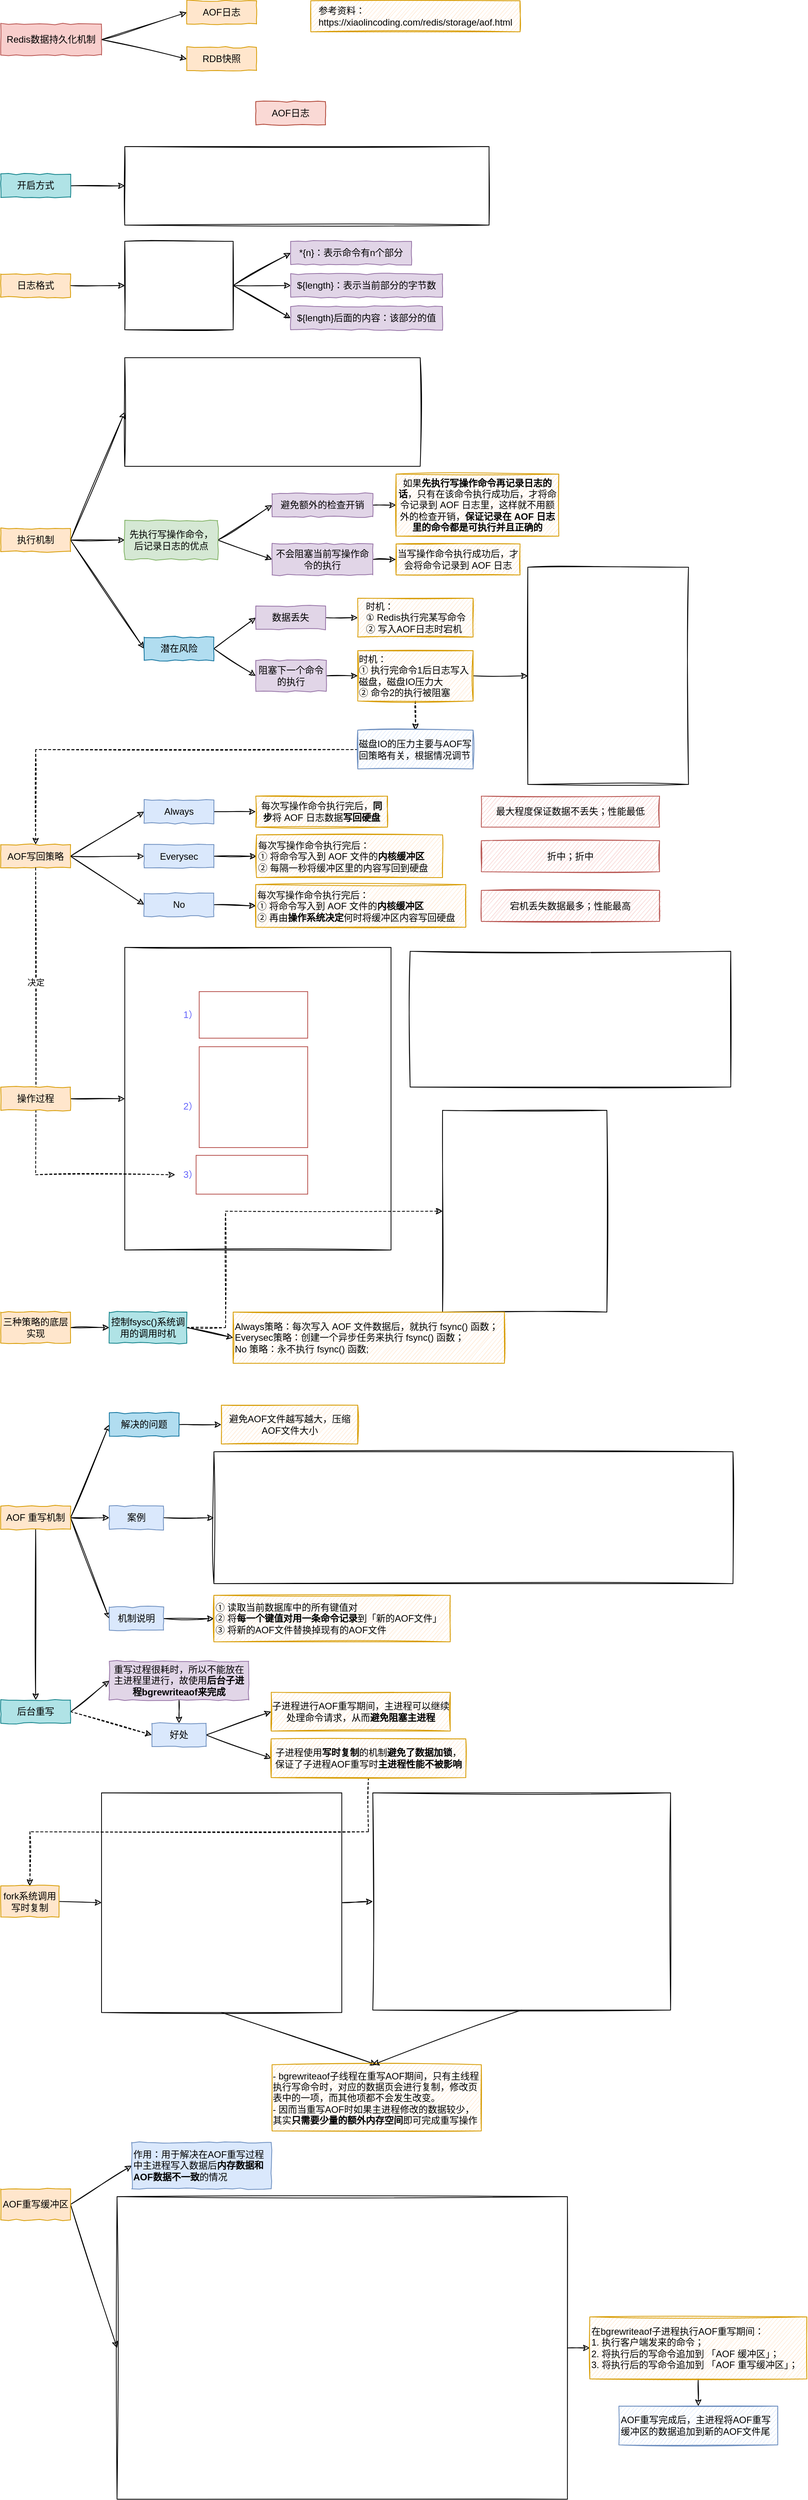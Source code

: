 <mxfile>
    <diagram id="YsbbRHAP8pMQUdsHkCIG" name="第 1 页">
        <mxGraphModel dx="968" dy="558" grid="1" gridSize="10" guides="1" tooltips="1" connect="1" arrows="1" fold="1" page="1" pageScale="1" pageWidth="827" pageHeight="1169" math="0" shadow="0">
            <root>
                <mxCell id="0"/>
                <mxCell id="1" parent="0"/>
                <mxCell id="89" style="edgeStyle=orthogonalEdgeStyle;rounded=0;sketch=1;html=1;exitX=1;exitY=0.5;exitDx=0;exitDy=0;fontColor=#000000;dashed=1;entryX=0;entryY=0.5;entryDx=0;entryDy=0;" edge="1" parent="1" source="86" target="88">
                    <mxGeometry relative="1" as="geometry">
                        <mxPoint x="580" y="1630" as="targetPoint"/>
                        <Array as="points">
                            <mxPoint x="330" y="1740"/>
                            <mxPoint x="330" y="1590"/>
                        </Array>
                    </mxGeometry>
                </mxCell>
                <mxCell id="6" style="edgeStyle=none;html=1;exitX=1;exitY=0.5;exitDx=0;exitDy=0;entryX=0;entryY=0.5;entryDx=0;entryDy=0;sketch=1;" parent="1" source="2" target="4" edge="1">
                    <mxGeometry relative="1" as="geometry"/>
                </mxCell>
                <mxCell id="7" style="edgeStyle=none;html=1;exitX=1;exitY=0.5;exitDx=0;exitDy=0;entryX=0;entryY=0.5;entryDx=0;entryDy=0;sketch=1;" parent="1" source="2" target="5" edge="1">
                    <mxGeometry relative="1" as="geometry"/>
                </mxCell>
                <mxCell id="2" value="Redis数据持久化机制" style="rounded=0;whiteSpace=wrap;html=1;comic=1;fillColor=#f8cecc;strokeColor=#b85450;" parent="1" vertex="1">
                    <mxGeometry x="40" y="60" width="130" height="40" as="geometry"/>
                </mxCell>
                <mxCell id="4" value="AOF日志" style="rounded=0;whiteSpace=wrap;html=1;comic=1;fillColor=#ffe6cc;strokeColor=#d79b00;" parent="1" vertex="1">
                    <mxGeometry x="280" y="30" width="90" height="30" as="geometry"/>
                </mxCell>
                <mxCell id="5" value="RDB快照" style="rounded=0;whiteSpace=wrap;html=1;comic=1;fillColor=#ffe6cc;strokeColor=#d79b00;" parent="1" vertex="1">
                    <mxGeometry x="280" y="90" width="90" height="30" as="geometry"/>
                </mxCell>
                <mxCell id="13" style="edgeStyle=none;html=1;exitX=1;exitY=0.5;exitDx=0;exitDy=0;entryX=0;entryY=0.5;entryDx=0;entryDy=0;sketch=1;" edge="1" parent="1" source="9" target="12">
                    <mxGeometry relative="1" as="geometry"/>
                </mxCell>
                <mxCell id="9" value="开启方式" style="rounded=0;whiteSpace=wrap;html=1;comic=1;fillColor=#b0e3e6;strokeColor=#0e8088;" vertex="1" parent="1">
                    <mxGeometry x="40" y="253.46" width="90" height="30" as="geometry"/>
                </mxCell>
                <mxCell id="12" value="" style="shape=image;imageAspect=0;aspect=fixed;verticalLabelPosition=bottom;verticalAlign=top;image=https://codereaper-image-bed.oss-cn-shenzhen.aliyuncs.com/img/0e2d081af084c41802c7b5de8aa41bd4.png;imageBorder=default;sketch=1;" vertex="1" parent="1">
                    <mxGeometry x="200" y="217.85" width="470" height="101.23" as="geometry"/>
                </mxCell>
                <mxCell id="14" value="&lt;div style=&quot;text-align: left&quot;&gt;&lt;span&gt;参考资料：&lt;/span&gt;&lt;/div&gt;&lt;div style=&quot;text-align: left&quot;&gt;&lt;span&gt;https://xiaolincoding.com/redis/storage/aof.html&lt;/span&gt;&lt;/div&gt;" style="rounded=0;whiteSpace=wrap;html=1;comic=1;fillColor=#ffe6cc;strokeColor=#d79b00;sketch=1;" vertex="1" parent="1">
                    <mxGeometry x="440" y="30" width="270" height="40" as="geometry"/>
                </mxCell>
                <mxCell id="15" value="AOF日志" style="rounded=0;whiteSpace=wrap;html=1;comic=1;fillColor=#fad9d5;strokeColor=#ae4132;" vertex="1" parent="1">
                    <mxGeometry x="369" y="160" width="90" height="30" as="geometry"/>
                </mxCell>
                <mxCell id="18" style="edgeStyle=none;sketch=1;html=1;exitX=1;exitY=0.5;exitDx=0;exitDy=0;entryX=0;entryY=0.5;entryDx=0;entryDy=0;" edge="1" parent="1" source="16" target="17">
                    <mxGeometry relative="1" as="geometry"/>
                </mxCell>
                <mxCell id="29" style="edgeStyle=none;sketch=1;html=1;exitX=1;exitY=0.5;exitDx=0;exitDy=0;entryX=0;entryY=0.5;entryDx=0;entryDy=0;" edge="1" parent="1" source="16" target="28">
                    <mxGeometry relative="1" as="geometry"/>
                </mxCell>
                <mxCell id="37" style="edgeStyle=none;sketch=1;html=1;exitX=1;exitY=0.5;exitDx=0;exitDy=0;entryX=0;entryY=0.5;entryDx=0;entryDy=0;" edge="1" parent="1" source="16" target="36">
                    <mxGeometry relative="1" as="geometry"/>
                </mxCell>
                <mxCell id="16" value="执行机制" style="rounded=0;whiteSpace=wrap;html=1;comic=1;fillColor=#ffe6cc;strokeColor=#d79b00;" vertex="1" parent="1">
                    <mxGeometry x="40" y="710" width="90" height="30" as="geometry"/>
                </mxCell>
                <mxCell id="17" value="" style="shape=image;imageAspect=0;aspect=fixed;verticalLabelPosition=bottom;verticalAlign=top;sketch=1;image=https://codereaper-image-bed.oss-cn-shenzhen.aliyuncs.com/img/6f0ab40396b7fc2c15e6f4487d3a0ad7.png;imageBorder=default;" vertex="1" parent="1">
                    <mxGeometry x="200" y="490" width="381.15" height="140" as="geometry"/>
                </mxCell>
                <mxCell id="21" style="edgeStyle=none;sketch=1;html=1;exitX=1;exitY=0.5;exitDx=0;exitDy=0;entryX=0;entryY=0.5;entryDx=0;entryDy=0;" edge="1" parent="1" source="19" target="20">
                    <mxGeometry relative="1" as="geometry"/>
                </mxCell>
                <mxCell id="19" value="日志格式" style="rounded=0;whiteSpace=wrap;html=1;comic=1;fillColor=#ffe6cc;strokeColor=#d79b00;" vertex="1" parent="1">
                    <mxGeometry x="40" y="382.0" width="90" height="30" as="geometry"/>
                </mxCell>
                <mxCell id="23" style="edgeStyle=none;sketch=1;html=1;exitX=1;exitY=0.5;exitDx=0;exitDy=0;entryX=0;entryY=0.5;entryDx=0;entryDy=0;" edge="1" parent="1" source="20" target="22">
                    <mxGeometry relative="1" as="geometry"/>
                </mxCell>
                <mxCell id="25" style="edgeStyle=none;sketch=1;html=1;exitX=1;exitY=0.5;exitDx=0;exitDy=0;entryX=0;entryY=0.5;entryDx=0;entryDy=0;" edge="1" parent="1" source="20" target="24">
                    <mxGeometry relative="1" as="geometry"/>
                </mxCell>
                <mxCell id="27" style="edgeStyle=none;sketch=1;html=1;exitX=1;exitY=0.5;exitDx=0;exitDy=0;entryX=0;entryY=0.5;entryDx=0;entryDy=0;" edge="1" parent="1" source="20" target="26">
                    <mxGeometry relative="1" as="geometry"/>
                </mxCell>
                <mxCell id="20" value="" style="shape=image;imageAspect=0;aspect=fixed;verticalLabelPosition=bottom;verticalAlign=top;sketch=1;image=https://codereaper-image-bed.oss-cn-shenzhen.aliyuncs.com/img/image-20220730183807003.png;imageBorder=default;" vertex="1" parent="1">
                    <mxGeometry x="200" y="340" width="139.82" height="114" as="geometry"/>
                </mxCell>
                <mxCell id="22" value="*{n}：表示命令有n个部分" style="rounded=0;whiteSpace=wrap;html=1;comic=1;fillColor=#e1d5e7;strokeColor=#9673a6;" vertex="1" parent="1">
                    <mxGeometry x="414" y="340" width="156" height="30" as="geometry"/>
                </mxCell>
                <mxCell id="24" value="${length}：表示当前部分的字节数" style="rounded=0;whiteSpace=wrap;html=1;comic=1;fillColor=#e1d5e7;strokeColor=#9673a6;" vertex="1" parent="1">
                    <mxGeometry x="414" y="382" width="196" height="30" as="geometry"/>
                </mxCell>
                <mxCell id="26" value="${length}后面的内容：该部分的值" style="rounded=0;whiteSpace=wrap;html=1;comic=1;fillColor=#e1d5e7;strokeColor=#9673a6;" vertex="1" parent="1">
                    <mxGeometry x="414" y="424" width="196" height="30" as="geometry"/>
                </mxCell>
                <mxCell id="31" style="edgeStyle=none;sketch=1;html=1;exitX=1;exitY=0.5;exitDx=0;exitDy=0;entryX=0;entryY=0.5;entryDx=0;entryDy=0;" edge="1" parent="1" source="28" target="30">
                    <mxGeometry relative="1" as="geometry"/>
                </mxCell>
                <mxCell id="33" style="edgeStyle=none;sketch=1;html=1;exitX=1;exitY=0.5;exitDx=0;exitDy=0;entryX=0;entryY=0.5;entryDx=0;entryDy=0;" edge="1" parent="1" source="28" target="32">
                    <mxGeometry relative="1" as="geometry"/>
                </mxCell>
                <mxCell id="28" value="先执行写操作命令，后记录日志的优点" style="rounded=0;whiteSpace=wrap;html=1;comic=1;fillColor=#d5e8d4;strokeColor=#82b366;" vertex="1" parent="1">
                    <mxGeometry x="200" y="700" width="120" height="50" as="geometry"/>
                </mxCell>
                <mxCell id="42" style="edgeStyle=none;sketch=1;html=1;exitX=1;exitY=0.5;exitDx=0;exitDy=0;entryX=0;entryY=0.5;entryDx=0;entryDy=0;" edge="1" parent="1" source="30" target="34">
                    <mxGeometry relative="1" as="geometry"/>
                </mxCell>
                <mxCell id="30" value="避免额外的检查开销" style="rounded=0;whiteSpace=wrap;html=1;comic=1;fillColor=#e1d5e7;strokeColor=#9673a6;" vertex="1" parent="1">
                    <mxGeometry x="390" y="665" width="130" height="30" as="geometry"/>
                </mxCell>
                <mxCell id="43" style="edgeStyle=none;sketch=1;html=1;exitX=1;exitY=0.5;exitDx=0;exitDy=0;entryX=0;entryY=0.5;entryDx=0;entryDy=0;" edge="1" parent="1" source="32" target="35">
                    <mxGeometry relative="1" as="geometry"/>
                </mxCell>
                <mxCell id="32" value="不会阻塞当前写操作命令的执行" style="rounded=0;whiteSpace=wrap;html=1;comic=1;fillColor=#e1d5e7;strokeColor=#9673a6;" vertex="1" parent="1">
                    <mxGeometry x="390" y="730" width="130" height="40" as="geometry"/>
                </mxCell>
                <mxCell id="34" value="如果&lt;b&gt;先执行写操作命令再记录日志的话&lt;/b&gt;，只有在该命令执行成功后，才将命令记录到 AOF 日志里，这样就不用额外的检查开销，&lt;b&gt;保证记录在 AOF 日志里的命令都是可执行并且正确的&lt;/b&gt;" style="rounded=0;whiteSpace=wrap;html=1;comic=1;fillColor=#ffe6cc;strokeColor=#d79b00;sketch=1;" vertex="1" parent="1">
                    <mxGeometry x="550" y="640" width="210" height="80" as="geometry"/>
                </mxCell>
                <mxCell id="35" value="当写操作命令执行成功后，才会将命令记录到 AOF 日志" style="rounded=0;whiteSpace=wrap;html=1;comic=1;fillColor=#ffe6cc;strokeColor=#d79b00;sketch=1;" vertex="1" parent="1">
                    <mxGeometry x="550" y="730" width="160" height="40" as="geometry"/>
                </mxCell>
                <mxCell id="39" style="edgeStyle=none;sketch=1;html=1;exitX=1;exitY=0.5;exitDx=0;exitDy=0;entryX=0;entryY=0.5;entryDx=0;entryDy=0;" edge="1" parent="1" source="36" target="38">
                    <mxGeometry relative="1" as="geometry"/>
                </mxCell>
                <mxCell id="45" style="edgeStyle=none;sketch=1;html=1;exitX=1;exitY=0.5;exitDx=0;exitDy=0;entryX=0;entryY=0.5;entryDx=0;entryDy=0;" edge="1" parent="1" source="36" target="44">
                    <mxGeometry relative="1" as="geometry"/>
                </mxCell>
                <mxCell id="36" value="潜在风险" style="rounded=0;whiteSpace=wrap;html=1;comic=1;fillColor=#b1ddf0;strokeColor=#10739e;" vertex="1" parent="1">
                    <mxGeometry x="224.91" y="850" width="90" height="30" as="geometry"/>
                </mxCell>
                <mxCell id="41" style="edgeStyle=none;sketch=1;html=1;exitX=1;exitY=0.5;exitDx=0;exitDy=0;entryX=0;entryY=0.5;entryDx=0;entryDy=0;" edge="1" parent="1" source="38" target="40">
                    <mxGeometry relative="1" as="geometry"/>
                </mxCell>
                <mxCell id="38" value="数据丢失" style="rounded=0;whiteSpace=wrap;html=1;comic=1;fillColor=#e1d5e7;strokeColor=#9673a6;" vertex="1" parent="1">
                    <mxGeometry x="369.0" y="810" width="90" height="30" as="geometry"/>
                </mxCell>
                <mxCell id="40" value="&lt;div style=&quot;text-align: left&quot;&gt;&lt;span&gt;时机：&lt;/span&gt;&lt;/div&gt;&lt;div style=&quot;text-align: left&quot;&gt;&lt;span&gt;① Redis执行完某写命令&lt;/span&gt;&lt;/div&gt;&lt;div style=&quot;text-align: left&quot;&gt;&lt;span&gt;② 写入AOF日志时宕机&lt;/span&gt;&lt;/div&gt;" style="rounded=0;whiteSpace=wrap;html=1;comic=1;fillColor=#ffe6cc;strokeColor=#d79b00;sketch=1;" vertex="1" parent="1">
                    <mxGeometry x="500.57" y="800" width="148.85" height="50" as="geometry"/>
                </mxCell>
                <mxCell id="47" style="edgeStyle=none;sketch=1;html=1;exitX=1;exitY=0.5;exitDx=0;exitDy=0;entryX=0;entryY=0.5;entryDx=0;entryDy=0;" edge="1" parent="1" source="44" target="46">
                    <mxGeometry relative="1" as="geometry"/>
                </mxCell>
                <mxCell id="44" value="阻塞下一个命令的执行" style="rounded=0;whiteSpace=wrap;html=1;comic=1;fillColor=#e1d5e7;strokeColor=#9673a6;" vertex="1" parent="1">
                    <mxGeometry x="369" y="880" width="91" height="40" as="geometry"/>
                </mxCell>
                <mxCell id="49" style="edgeStyle=none;sketch=1;html=1;exitX=1;exitY=0.5;exitDx=0;exitDy=0;entryX=0;entryY=0.5;entryDx=0;entryDy=0;" edge="1" parent="1" source="46" target="48">
                    <mxGeometry relative="1" as="geometry"/>
                </mxCell>
                <mxCell id="51" style="edgeStyle=none;sketch=1;html=1;exitX=0.5;exitY=1;exitDx=0;exitDy=0;entryX=0.5;entryY=0;entryDx=0;entryDy=0;dashed=1;" edge="1" parent="1" source="46" target="50">
                    <mxGeometry relative="1" as="geometry"/>
                </mxCell>
                <mxCell id="46" value="&lt;div style=&quot;text-align: left&quot;&gt;&lt;span&gt;时机：&lt;/span&gt;&lt;/div&gt;&lt;div style=&quot;text-align: left&quot;&gt;&lt;span&gt;① 执行完命令1后日志写入磁盘，磁盘IO压力大&lt;/span&gt;&lt;/div&gt;&lt;div style=&quot;text-align: left&quot;&gt;&lt;span&gt;② 命令2的执行被阻塞&lt;/span&gt;&lt;/div&gt;" style="rounded=0;whiteSpace=wrap;html=1;comic=1;fillColor=#ffe6cc;strokeColor=#d79b00;sketch=1;" vertex="1" parent="1">
                    <mxGeometry x="500.57" y="867.5" width="148.85" height="65" as="geometry"/>
                </mxCell>
                <mxCell id="48" value="" style="shape=image;imageAspect=0;aspect=fixed;verticalLabelPosition=bottom;verticalAlign=top;sketch=1;image=https://codereaper-image-bed.oss-cn-shenzhen.aliyuncs.com/img/28afd536c57a46447ddab0a2062abe84.png;imageBorder=default;" vertex="1" parent="1">
                    <mxGeometry x="720" y="760" width="207.31" height="280" as="geometry"/>
                </mxCell>
                <mxCell id="53" style="edgeStyle=orthogonalEdgeStyle;sketch=1;html=1;exitX=0;exitY=0.5;exitDx=0;exitDy=0;entryX=0.5;entryY=0;entryDx=0;entryDy=0;dashed=1;rounded=0;" edge="1" parent="1" source="50" target="52">
                    <mxGeometry relative="1" as="geometry"/>
                </mxCell>
                <mxCell id="50" value="&lt;div style=&quot;text-align: left&quot;&gt;磁盘IO的压力主要与AOF写回策略有关，根据情况调节&lt;/div&gt;" style="rounded=0;whiteSpace=wrap;html=1;comic=1;fillColor=#dae8fc;strokeColor=#6c8ebf;sketch=1;" vertex="1" parent="1">
                    <mxGeometry x="500.57" y="970" width="148.85" height="50" as="geometry"/>
                </mxCell>
                <mxCell id="57" style="rounded=0;sketch=1;html=1;exitX=1;exitY=0.5;exitDx=0;exitDy=0;entryX=0;entryY=0.5;entryDx=0;entryDy=0;" edge="1" parent="1" source="52" target="54">
                    <mxGeometry relative="1" as="geometry"/>
                </mxCell>
                <mxCell id="58" style="edgeStyle=none;rounded=0;sketch=1;html=1;exitX=1;exitY=0.5;exitDx=0;exitDy=0;entryX=0;entryY=0.5;entryDx=0;entryDy=0;" edge="1" parent="1" source="52" target="55">
                    <mxGeometry relative="1" as="geometry"/>
                </mxCell>
                <mxCell id="59" style="edgeStyle=none;rounded=0;sketch=1;html=1;exitX=1;exitY=0.5;exitDx=0;exitDy=0;entryX=0;entryY=0.5;entryDx=0;entryDy=0;" edge="1" parent="1" source="52" target="56">
                    <mxGeometry relative="1" as="geometry"/>
                </mxCell>
                <mxCell id="52" value="AOF写回策略" style="rounded=0;whiteSpace=wrap;html=1;comic=1;fillColor=#ffe6cc;strokeColor=#d79b00;" vertex="1" parent="1">
                    <mxGeometry x="40" y="1117.5" width="90" height="30" as="geometry"/>
                </mxCell>
                <mxCell id="61" style="edgeStyle=none;rounded=0;sketch=1;html=1;exitX=1;exitY=0.5;exitDx=0;exitDy=0;entryX=0;entryY=0.5;entryDx=0;entryDy=0;" edge="1" parent="1" source="54" target="60">
                    <mxGeometry relative="1" as="geometry"/>
                </mxCell>
                <mxCell id="54" value="Always" style="rounded=0;whiteSpace=wrap;html=1;comic=1;fillColor=#dae8fc;strokeColor=#6c8ebf;" vertex="1" parent="1">
                    <mxGeometry x="224.91" y="1060" width="90" height="30" as="geometry"/>
                </mxCell>
                <mxCell id="63" style="edgeStyle=none;rounded=0;sketch=1;html=1;exitX=1;exitY=0.5;exitDx=0;exitDy=0;entryX=0;entryY=0.5;entryDx=0;entryDy=0;" edge="1" parent="1" source="55" target="62">
                    <mxGeometry relative="1" as="geometry"/>
                </mxCell>
                <mxCell id="55" value="Everysec" style="rounded=0;whiteSpace=wrap;html=1;comic=1;fillColor=#dae8fc;strokeColor=#6c8ebf;" vertex="1" parent="1">
                    <mxGeometry x="224.91" y="1117.5" width="90" height="30" as="geometry"/>
                </mxCell>
                <mxCell id="67" style="edgeStyle=none;rounded=0;sketch=1;html=1;exitX=1;exitY=0.5;exitDx=0;exitDy=0;entryX=0;entryY=0.5;entryDx=0;entryDy=0;" edge="1" parent="1" source="56" target="66">
                    <mxGeometry relative="1" as="geometry"/>
                </mxCell>
                <mxCell id="56" value="No" style="rounded=0;whiteSpace=wrap;html=1;comic=1;fillColor=#dae8fc;strokeColor=#6c8ebf;" vertex="1" parent="1">
                    <mxGeometry x="224.91" y="1180" width="90" height="30" as="geometry"/>
                </mxCell>
                <mxCell id="60" value="每次写操作命令执行完后，&lt;b&gt;同步&lt;/b&gt;将 AOF 日志数据&lt;b&gt;写回硬盘&lt;/b&gt;" style="rounded=0;whiteSpace=wrap;html=1;comic=1;fillColor=#ffe6cc;strokeColor=#d79b00;sketch=1;" vertex="1" parent="1">
                    <mxGeometry x="369" y="1055" width="170" height="40" as="geometry"/>
                </mxCell>
                <mxCell id="62" value="每次写操作命令执行完后：&lt;br&gt;① 将命令写入到 AOF 文件的&lt;b&gt;内核缓冲区&lt;/b&gt;&lt;br&gt;② 每隔一秒将缓冲区里的内容写回到硬盘" style="rounded=0;whiteSpace=wrap;html=1;comic=1;fillColor=#ffe6cc;strokeColor=#d79b00;sketch=1;align=left;" vertex="1" parent="1">
                    <mxGeometry x="370" y="1105" width="240" height="55" as="geometry"/>
                </mxCell>
                <mxCell id="66" value="每次写操作命令执行完后：&lt;br&gt;① 将命令写入到 AOF 文件的&lt;b&gt;内核缓冲区&lt;/b&gt;&lt;br&gt;② 再由&lt;b&gt;操作系统决定&lt;/b&gt;何时将缓冲区内容写回硬盘" style="rounded=0;whiteSpace=wrap;html=1;comic=1;fillColor=#ffe6cc;strokeColor=#d79b00;sketch=1;align=left;" vertex="1" parent="1">
                    <mxGeometry x="369" y="1169" width="271" height="55" as="geometry"/>
                </mxCell>
                <mxCell id="78" style="edgeStyle=none;rounded=0;sketch=1;html=1;exitX=1;exitY=0.5;exitDx=0;exitDy=0;entryX=0;entryY=0.5;entryDx=0;entryDy=0;fontColor=#6262FC;" edge="1" parent="1" source="69" target="68">
                    <mxGeometry relative="1" as="geometry"/>
                </mxCell>
                <mxCell id="77" value="" style="group" vertex="1" connectable="0" parent="1">
                    <mxGeometry x="200.0" y="1250" width="343.5" height="390" as="geometry"/>
                </mxCell>
                <mxCell id="68" value="" style="shape=image;imageAspect=0;aspect=fixed;verticalLabelPosition=bottom;verticalAlign=top;sketch=1;image=https://codereaper-image-bed.oss-cn-shenzhen.aliyuncs.com/img/4eeef4dd1bedd2ffe0b84d4eaa0dbdea.png;imageBorder=default;" vertex="1" parent="77">
                    <mxGeometry width="343.5" height="390" as="geometry"/>
                </mxCell>
                <mxCell id="71" value="" style="rounded=0;whiteSpace=wrap;html=1;comic=0;fillColor=none;strokeColor=#b85450;" vertex="1" parent="77">
                    <mxGeometry x="96" y="57" width="140" height="60" as="geometry"/>
                </mxCell>
                <mxCell id="72" value="&lt;font color=&quot;#6262fc&quot;&gt;1）&lt;/font&gt;" style="rounded=0;whiteSpace=wrap;html=1;comic=1;fillColor=none;strokeColor=none;" vertex="1" parent="77">
                    <mxGeometry x="40" y="72" width="90" height="30" as="geometry"/>
                </mxCell>
                <mxCell id="73" value="" style="rounded=0;whiteSpace=wrap;html=1;comic=0;fillColor=none;strokeColor=#b85450;" vertex="1" parent="77">
                    <mxGeometry x="96" y="128" width="140" height="130" as="geometry"/>
                </mxCell>
                <mxCell id="74" value="&lt;font color=&quot;#6262fc&quot;&gt;2）&lt;/font&gt;" style="rounded=0;whiteSpace=wrap;html=1;comic=1;fillColor=none;strokeColor=none;" vertex="1" parent="77">
                    <mxGeometry x="40" y="190" width="90" height="30" as="geometry"/>
                </mxCell>
                <mxCell id="75" value="" style="rounded=0;whiteSpace=wrap;html=1;comic=0;fillColor=none;strokeColor=#b85450;" vertex="1" parent="77">
                    <mxGeometry x="92" y="268" width="144" height="50" as="geometry"/>
                </mxCell>
                <mxCell id="76" value="&lt;font color=&quot;#6262fc&quot;&gt;3）&lt;/font&gt;" style="rounded=0;whiteSpace=wrap;html=1;comic=1;fillColor=none;strokeColor=none;" vertex="1" parent="77">
                    <mxGeometry x="65" y="278" width="40" height="30" as="geometry"/>
                </mxCell>
                <mxCell id="79" style="edgeStyle=orthogonalEdgeStyle;rounded=0;sketch=1;html=1;exitX=0.5;exitY=1;exitDx=0;exitDy=0;entryX=0;entryY=0.5;entryDx=0;entryDy=0;fontColor=#6262FC;dashed=1;" edge="1" parent="1" source="52" target="76">
                    <mxGeometry relative="1" as="geometry">
                        <Array as="points">
                            <mxPoint x="85" y="1543"/>
                        </Array>
                    </mxGeometry>
                </mxCell>
                <mxCell id="80" value="&lt;font color=&quot;#000000&quot;&gt;决定&lt;/font&gt;" style="edgeLabel;html=1;align=center;verticalAlign=middle;resizable=0;points=[];fontColor=#6262FC;" vertex="1" connectable="0" parent="79">
                    <mxGeometry x="-0.488" relative="1" as="geometry">
                        <mxPoint as="offset"/>
                    </mxGeometry>
                </mxCell>
                <mxCell id="69" value="操作过程" style="rounded=0;whiteSpace=wrap;html=1;comic=1;fillColor=#ffe6cc;strokeColor=#d79b00;" vertex="1" parent="1">
                    <mxGeometry x="40" y="1430" width="90" height="30" as="geometry"/>
                </mxCell>
                <mxCell id="81" value="最大程度保证数据不丢失；性能最低" style="rounded=0;whiteSpace=wrap;html=1;comic=1;fillColor=#f8cecc;strokeColor=#b85450;sketch=1;" vertex="1" parent="1">
                    <mxGeometry x="660" y="1055" width="230" height="40" as="geometry"/>
                </mxCell>
                <mxCell id="82" value="宕机丢失数据最多；性能最高" style="rounded=0;whiteSpace=wrap;html=1;comic=1;fillColor=#f8cecc;strokeColor=#b85450;sketch=1;" vertex="1" parent="1">
                    <mxGeometry x="660" y="1176.5" width="230" height="40" as="geometry"/>
                </mxCell>
                <mxCell id="83" value="折中；折中" style="rounded=0;whiteSpace=wrap;html=1;comic=1;fillColor=#f8cecc;strokeColor=#b85450;sketch=1;" vertex="1" parent="1">
                    <mxGeometry x="660" y="1112.5" width="230" height="40" as="geometry"/>
                </mxCell>
                <mxCell id="84" value="" style="shape=image;imageAspect=0;aspect=fixed;verticalLabelPosition=bottom;verticalAlign=top;comic=0;sketch=1;fontColor=#000000;fillColor=none;image=https://codereaper-image-bed.oss-cn-shenzhen.aliyuncs.com/img/98987d9417b2bab43087f45fc959d32a.png;imageBorder=default;" vertex="1" parent="1">
                    <mxGeometry x="568.17" y="1254.99" width="413.66" height="175.01" as="geometry"/>
                </mxCell>
                <mxCell id="87" style="edgeStyle=orthogonalEdgeStyle;rounded=0;sketch=1;html=1;exitX=1;exitY=0.5;exitDx=0;exitDy=0;entryX=0;entryY=0.5;entryDx=0;entryDy=0;fontColor=#000000;" edge="1" parent="1" source="85" target="86">
                    <mxGeometry relative="1" as="geometry"/>
                </mxCell>
                <mxCell id="85" value="三种策略的底层实现" style="rounded=0;whiteSpace=wrap;html=1;comic=1;fillColor=#ffe6cc;strokeColor=#d79b00;" vertex="1" parent="1">
                    <mxGeometry x="40" y="1720" width="90" height="40" as="geometry"/>
                </mxCell>
                <mxCell id="91" style="rounded=0;sketch=1;html=1;exitX=1;exitY=0.5;exitDx=0;exitDy=0;entryX=0;entryY=0.5;entryDx=0;entryDy=0;fontColor=#000000;" edge="1" parent="1" source="86" target="90">
                    <mxGeometry relative="1" as="geometry"/>
                </mxCell>
                <mxCell id="86" value="控制fsysc()系统调用的调用时机" style="rounded=0;whiteSpace=wrap;html=1;comic=1;fillColor=#b0e3e6;strokeColor=#0e8088;" vertex="1" parent="1">
                    <mxGeometry x="180" y="1720" width="100" height="40" as="geometry"/>
                </mxCell>
                <mxCell id="88" value="" style="shape=image;imageAspect=0;aspect=fixed;verticalLabelPosition=bottom;verticalAlign=top;comic=0;sketch=1;fontColor=#000000;fillColor=none;image=https://codereaper-image-bed.oss-cn-shenzhen.aliyuncs.com/img/f64829ffc2e9e006b090f9aae51035ee.png;imageBorder=default;" vertex="1" parent="1">
                    <mxGeometry x="610" y="1460" width="212" height="260" as="geometry"/>
                </mxCell>
                <mxCell id="90" value="&lt;div&gt;Always策略：每次写入 AOF 文件数据后，就执行 fsync() 函数；&lt;/div&gt;&lt;div&gt;Everysec策略：创建一个异步任务来执行 fsync() 函数；&lt;/div&gt;&lt;div&gt;No 策略：永不执行 fsync() 函数;&lt;/div&gt;" style="rounded=0;whiteSpace=wrap;html=1;comic=1;fillColor=#ffe6cc;strokeColor=#d79b00;sketch=1;align=left;" vertex="1" parent="1">
                    <mxGeometry x="339.82" y="1720" width="350" height="66" as="geometry"/>
                </mxCell>
                <mxCell id="94" style="edgeStyle=none;rounded=0;sketch=1;html=1;exitX=1;exitY=0.5;exitDx=0;exitDy=0;entryX=0;entryY=0.5;entryDx=0;entryDy=0;fontColor=#000000;" edge="1" parent="1" source="92" target="93">
                    <mxGeometry relative="1" as="geometry"/>
                </mxCell>
                <mxCell id="98" style="edgeStyle=none;rounded=0;sketch=1;html=1;exitX=1;exitY=0.5;exitDx=0;exitDy=0;entryX=0;entryY=0.5;entryDx=0;entryDy=0;fontColor=#000000;" edge="1" parent="1" source="92" target="97">
                    <mxGeometry relative="1" as="geometry"/>
                </mxCell>
                <mxCell id="102" style="edgeStyle=none;rounded=0;sketch=1;html=1;exitX=1;exitY=0.5;exitDx=0;exitDy=0;entryX=0;entryY=0.5;entryDx=0;entryDy=0;fontColor=#000000;" edge="1" parent="1" source="92" target="101">
                    <mxGeometry relative="1" as="geometry"/>
                </mxCell>
                <mxCell id="107" style="edgeStyle=none;rounded=0;sketch=1;html=1;exitX=0.5;exitY=1;exitDx=0;exitDy=0;entryX=0.5;entryY=0;entryDx=0;entryDy=0;fontColor=#000000;" edge="1" parent="1" source="92" target="105">
                    <mxGeometry relative="1" as="geometry"/>
                </mxCell>
                <mxCell id="92" value="&lt;div&gt;AOF 重写机制&lt;/div&gt;" style="rounded=0;whiteSpace=wrap;html=1;comic=1;fillColor=#ffe6cc;strokeColor=#d79b00;" vertex="1" parent="1">
                    <mxGeometry x="40" y="1970" width="90" height="30" as="geometry"/>
                </mxCell>
                <mxCell id="96" style="edgeStyle=none;rounded=0;sketch=1;html=1;exitX=1;exitY=0.5;exitDx=0;exitDy=0;entryX=0;entryY=0.5;entryDx=0;entryDy=0;fontColor=#000000;" edge="1" parent="1" source="93" target="95">
                    <mxGeometry relative="1" as="geometry"/>
                </mxCell>
                <mxCell id="93" value="&lt;div&gt;解决的问题&lt;/div&gt;" style="rounded=0;whiteSpace=wrap;html=1;comic=1;fillColor=#b1ddf0;strokeColor=#10739e;" vertex="1" parent="1">
                    <mxGeometry x="180" y="1850" width="90" height="30" as="geometry"/>
                </mxCell>
                <mxCell id="95" value="&lt;div&gt;避免AOF文件越写越大，压缩AOF文件大小&lt;/div&gt;" style="rounded=0;whiteSpace=wrap;html=1;comic=1;fillColor=#ffe6cc;strokeColor=#d79b00;sketch=1;" vertex="1" parent="1">
                    <mxGeometry x="324.57" y="1840" width="176" height="50" as="geometry"/>
                </mxCell>
                <mxCell id="100" style="edgeStyle=none;rounded=0;sketch=1;html=1;exitX=1;exitY=0.5;exitDx=0;exitDy=0;entryX=0;entryY=0.5;entryDx=0;entryDy=0;fontColor=#000000;" edge="1" parent="1" source="97" target="99">
                    <mxGeometry relative="1" as="geometry"/>
                </mxCell>
                <mxCell id="97" value="&lt;div&gt;案例&lt;/div&gt;" style="rounded=0;whiteSpace=wrap;html=1;comic=1;fillColor=#dae8fc;strokeColor=#6c8ebf;" vertex="1" parent="1">
                    <mxGeometry x="180" y="1970" width="70" height="30" as="geometry"/>
                </mxCell>
                <mxCell id="99" value="" style="shape=image;imageAspect=0;aspect=fixed;verticalLabelPosition=bottom;verticalAlign=top;comic=0;sketch=1;fontColor=#000000;fillColor=none;image=https://codereaper-image-bed.oss-cn-shenzhen.aliyuncs.com/img/723d6c580c05400b3841bc69566dd61b.png;imageBorder=default;" vertex="1" parent="1">
                    <mxGeometry x="315" y="1900" width="669.7" height="170" as="geometry"/>
                </mxCell>
                <mxCell id="104" style="edgeStyle=none;rounded=0;sketch=1;html=1;exitX=1;exitY=0.5;exitDx=0;exitDy=0;entryX=0;entryY=0.5;entryDx=0;entryDy=0;fontColor=#000000;" edge="1" parent="1" source="101" target="103">
                    <mxGeometry relative="1" as="geometry"/>
                </mxCell>
                <mxCell id="101" value="&lt;div&gt;机制说明&lt;/div&gt;" style="rounded=0;whiteSpace=wrap;html=1;comic=1;fillColor=#dae8fc;strokeColor=#6c8ebf;" vertex="1" parent="1">
                    <mxGeometry x="180" y="2100" width="70" height="30" as="geometry"/>
                </mxCell>
                <mxCell id="103" value="&lt;div&gt;① 读取当前数据库中的所有键值对&lt;/div&gt;&lt;div&gt;② 将&lt;b&gt;每一个键值对用一条命令记录&lt;/b&gt;到「新的AOF文件」&lt;/div&gt;&lt;div&gt;③ 将新的AOF文件替换掉现有的AOF文件&lt;/div&gt;" style="rounded=0;whiteSpace=wrap;html=1;comic=1;fillColor=#ffe6cc;strokeColor=#d79b00;sketch=1;align=left;" vertex="1" parent="1">
                    <mxGeometry x="314.91" y="2085" width="305" height="60" as="geometry"/>
                </mxCell>
                <mxCell id="110" style="edgeStyle=none;rounded=0;sketch=1;html=1;exitX=1;exitY=0.5;exitDx=0;exitDy=0;entryX=0;entryY=0.5;entryDx=0;entryDy=0;fontColor=#000000;" edge="1" parent="1" source="105" target="109">
                    <mxGeometry relative="1" as="geometry"/>
                </mxCell>
                <mxCell id="113" style="edgeStyle=none;rounded=0;sketch=1;html=1;exitX=1;exitY=0.5;exitDx=0;exitDy=0;entryX=0;entryY=0.5;entryDx=0;entryDy=0;fontColor=#000000;dashed=1;" edge="1" parent="1" source="105" target="111">
                    <mxGeometry relative="1" as="geometry"/>
                </mxCell>
                <mxCell id="105" value="后台重写" style="rounded=0;whiteSpace=wrap;html=1;comic=1;fillColor=#b0e3e6;strokeColor=#0e8088;" vertex="1" parent="1">
                    <mxGeometry x="40" y="2220" width="90" height="30" as="geometry"/>
                </mxCell>
                <mxCell id="114" style="edgeStyle=none;rounded=0;sketch=1;html=1;exitX=0.5;exitY=1;exitDx=0;exitDy=0;entryX=0.5;entryY=0;entryDx=0;entryDy=0;fontColor=#000000;" edge="1" parent="1" source="109" target="111">
                    <mxGeometry relative="1" as="geometry"/>
                </mxCell>
                <mxCell id="109" value="重写过程很耗时，所以不能放在主进程里进行，故使用&lt;b&gt;后台子进程bgrewriteaof来完成&lt;/b&gt;" style="rounded=0;whiteSpace=wrap;html=1;comic=1;fillColor=#e1d5e7;strokeColor=#9673a6;" vertex="1" parent="1">
                    <mxGeometry x="180" y="2170" width="180" height="50" as="geometry"/>
                </mxCell>
                <mxCell id="116" style="edgeStyle=none;rounded=0;sketch=1;html=1;exitX=1;exitY=0.5;exitDx=0;exitDy=0;entryX=0;entryY=0.5;entryDx=0;entryDy=0;fontColor=#000000;" edge="1" parent="1" source="111" target="115">
                    <mxGeometry relative="1" as="geometry"/>
                </mxCell>
                <mxCell id="118" style="edgeStyle=none;rounded=0;sketch=1;html=1;exitX=1;exitY=0.5;exitDx=0;exitDy=0;entryX=0;entryY=0.5;entryDx=0;entryDy=0;fontColor=#000000;" edge="1" parent="1" source="111" target="117">
                    <mxGeometry relative="1" as="geometry"/>
                </mxCell>
                <mxCell id="111" value="好处" style="rounded=0;whiteSpace=wrap;html=1;comic=1;fillColor=#dae8fc;strokeColor=#6c8ebf;" vertex="1" parent="1">
                    <mxGeometry x="234.95" y="2250" width="70.09" height="30" as="geometry"/>
                </mxCell>
                <mxCell id="115" value="子进程进行AOF重写期间，主进程可以继续处理命令请求，从而&lt;b&gt;避免阻塞主进程&lt;/b&gt;" style="rounded=0;whiteSpace=wrap;html=1;comic=1;fillColor=#ffe6cc;strokeColor=#d79b00;sketch=1;" vertex="1" parent="1">
                    <mxGeometry x="388.91" y="2210" width="231.09" height="50" as="geometry"/>
                </mxCell>
                <mxCell id="120" style="edgeStyle=orthogonalEdgeStyle;rounded=0;sketch=1;html=1;exitX=0.5;exitY=1;exitDx=0;exitDy=0;entryX=0.5;entryY=0;entryDx=0;entryDy=0;fontColor=#000000;dashed=1;" edge="1" parent="1" source="117" target="119">
                    <mxGeometry relative="1" as="geometry"/>
                </mxCell>
                <mxCell id="117" value="子进程使用&lt;b&gt;写时复制&lt;/b&gt;的机制&lt;b&gt;避免了数据加锁&lt;/b&gt;，保证了子进程AOF重写时&lt;b&gt;主进程性能不被影响&lt;/b&gt;" style="rounded=0;whiteSpace=wrap;html=1;comic=1;fillColor=#ffe6cc;strokeColor=#d79b00;sketch=1;" vertex="1" parent="1">
                    <mxGeometry x="388.82" y="2270" width="251.18" height="50" as="geometry"/>
                </mxCell>
                <mxCell id="122" style="rounded=0;sketch=1;html=1;exitX=1;exitY=0.5;exitDx=0;exitDy=0;entryX=0;entryY=0.5;entryDx=0;entryDy=0;fontColor=#000000;" edge="1" parent="1" source="119" target="121">
                    <mxGeometry relative="1" as="geometry"/>
                </mxCell>
                <mxCell id="119" value="fork系统调用写时复制" style="rounded=0;whiteSpace=wrap;html=1;comic=1;fillColor=#ffe6cc;strokeColor=#d79b00;" vertex="1" parent="1">
                    <mxGeometry x="40.0" y="2459.59" width="75.14" height="40" as="geometry"/>
                </mxCell>
                <mxCell id="126" style="edgeStyle=none;rounded=0;sketch=1;html=1;exitX=0.5;exitY=1;exitDx=0;exitDy=0;entryX=0.5;entryY=0;entryDx=0;entryDy=0;fontColor=#000000;" edge="1" parent="1" source="121" target="123">
                    <mxGeometry relative="1" as="geometry"/>
                </mxCell>
                <mxCell id="128" style="edgeStyle=none;rounded=0;sketch=1;html=1;exitX=1;exitY=0.5;exitDx=0;exitDy=0;entryX=0;entryY=0.5;entryDx=0;entryDy=0;fontColor=#000000;" edge="1" parent="1" source="121" target="125">
                    <mxGeometry relative="1" as="geometry"/>
                </mxCell>
                <mxCell id="121" value="" style="shape=image;imageAspect=0;aspect=fixed;verticalLabelPosition=bottom;verticalAlign=top;comic=0;sketch=1;fontColor=#000000;fillColor=none;image=https://codereaper-image-bed.oss-cn-shenzhen.aliyuncs.com/img/5a1f2a90b5f3821c19bea3b7a5f27fa1.png;imageBorder=default;" vertex="1" parent="1">
                    <mxGeometry x="170" y="2339.59" width="310" height="283.18" as="geometry"/>
                </mxCell>
                <mxCell id="123" value="&lt;div style=&quot;text-align: left&quot;&gt;&lt;span&gt;- bgrewriteaof子线程在重写AOF期间，只有主线程执行写命令时，对应的数据页会进行复制，修改页表中的一项，而其他项都不会发生改变。&lt;/span&gt;&lt;/div&gt;&lt;div style=&quot;text-align: left&quot;&gt;- 因而当重写AOF时如果主进程修改的数据较少，其实&lt;b&gt;只需要少量的额外内存空间&lt;/b&gt;即可完成重写操作&lt;/div&gt;" style="rounded=0;whiteSpace=wrap;html=1;comic=1;fillColor=#ffe6cc;strokeColor=#d79b00;sketch=1;" vertex="1" parent="1">
                    <mxGeometry x="390" y="2690" width="270" height="85.41" as="geometry"/>
                </mxCell>
                <mxCell id="127" style="edgeStyle=none;rounded=0;sketch=1;html=1;exitX=0.5;exitY=1;exitDx=0;exitDy=0;entryX=0.481;entryY=0;entryDx=0;entryDy=0;entryPerimeter=0;fontColor=#000000;" edge="1" parent="1" source="125" target="123">
                    <mxGeometry relative="1" as="geometry"/>
                </mxCell>
                <mxCell id="125" value="" style="shape=image;imageAspect=0;aspect=fixed;verticalLabelPosition=bottom;verticalAlign=top;comic=0;sketch=1;fontColor=#000000;fillColor=none;image=https://codereaper-image-bed.oss-cn-shenzhen.aliyuncs.com/img/d4cfac545377b54dd035c775603b4936.png;imageBorder=default;" vertex="1" parent="1">
                    <mxGeometry x="520" y="2339.59" width="384.17" height="280" as="geometry"/>
                </mxCell>
                <mxCell id="131" style="edgeStyle=none;rounded=0;sketch=1;html=1;exitX=1;exitY=0.5;exitDx=0;exitDy=0;entryX=0;entryY=0.5;entryDx=0;entryDy=0;fontColor=#000000;" edge="1" parent="1" source="129" target="130">
                    <mxGeometry relative="1" as="geometry"/>
                </mxCell>
                <mxCell id="133" style="edgeStyle=none;rounded=0;sketch=1;html=1;exitX=1;exitY=0.5;exitDx=0;exitDy=0;entryX=0;entryY=0.5;entryDx=0;entryDy=0;fontColor=#000000;" edge="1" parent="1" source="129" target="132">
                    <mxGeometry relative="1" as="geometry"/>
                </mxCell>
                <mxCell id="129" value="AOF重写缓冲区" style="rounded=0;whiteSpace=wrap;html=1;comic=1;fillColor=#ffe6cc;strokeColor=#d79b00;" vertex="1" parent="1">
                    <mxGeometry x="40" y="2850" width="90" height="40" as="geometry"/>
                </mxCell>
                <mxCell id="130" value="作用：用于解决在AOF重写过程中主进程写入数据后&lt;b&gt;内存数据和AOF数据不一致&lt;/b&gt;的情况" style="rounded=0;whiteSpace=wrap;html=1;comic=1;fillColor=#dae8fc;strokeColor=#6c8ebf;align=left;" vertex="1" parent="1">
                    <mxGeometry x="208.91" y="2790" width="180" height="60" as="geometry"/>
                </mxCell>
                <mxCell id="135" style="edgeStyle=none;rounded=0;sketch=1;html=1;exitX=1;exitY=0.5;exitDx=0;exitDy=0;entryX=0;entryY=0.5;entryDx=0;entryDy=0;fontColor=#000000;" edge="1" parent="1" source="132" target="134">
                    <mxGeometry relative="1" as="geometry"/>
                </mxCell>
                <mxCell id="132" value="" style="shape=image;imageAspect=0;aspect=fixed;verticalLabelPosition=bottom;verticalAlign=top;comic=0;sketch=1;fontColor=#000000;fillColor=none;image=https://codereaper-image-bed.oss-cn-shenzhen.aliyuncs.com/img/202105270918298.png;imageBorder=default;" vertex="1" parent="1">
                    <mxGeometry x="190" y="2860" width="581.09" height="390" as="geometry"/>
                </mxCell>
                <mxCell id="137" style="edgeStyle=none;rounded=0;sketch=1;html=1;exitX=0.5;exitY=1;exitDx=0;exitDy=0;entryX=0.5;entryY=0;entryDx=0;entryDy=0;fontColor=#000000;" edge="1" parent="1" source="134" target="136">
                    <mxGeometry relative="1" as="geometry"/>
                </mxCell>
                <mxCell id="134" value="在bgrewriteaof子进程执行AOF重写期间：&lt;br&gt;&lt;div&gt;1. 执行客户端发来的命令；&lt;/div&gt;&lt;div&gt;2. 将执行后的写命令追加到 「AOF 缓冲区」；&lt;/div&gt;&lt;div&gt;3. 将执行后的写命令追加到 「AOF 重写缓冲区」；&lt;/div&gt;" style="rounded=0;whiteSpace=wrap;html=1;comic=1;fillColor=#ffe6cc;strokeColor=#d79b00;align=left;sketch=1;" vertex="1" parent="1">
                    <mxGeometry x="800" y="3015" width="280" height="80" as="geometry"/>
                </mxCell>
                <mxCell id="136" value="AOF重写完成后，主进程将AOF重写缓冲区的数据追加到新的AOF文件尾" style="rounded=0;whiteSpace=wrap;html=1;comic=1;fillColor=#dae8fc;strokeColor=#6c8ebf;align=left;sketch=1;" vertex="1" parent="1">
                    <mxGeometry x="837.5" y="3130" width="205" height="50" as="geometry"/>
                </mxCell>
            </root>
        </mxGraphModel>
    </diagram>
</mxfile>